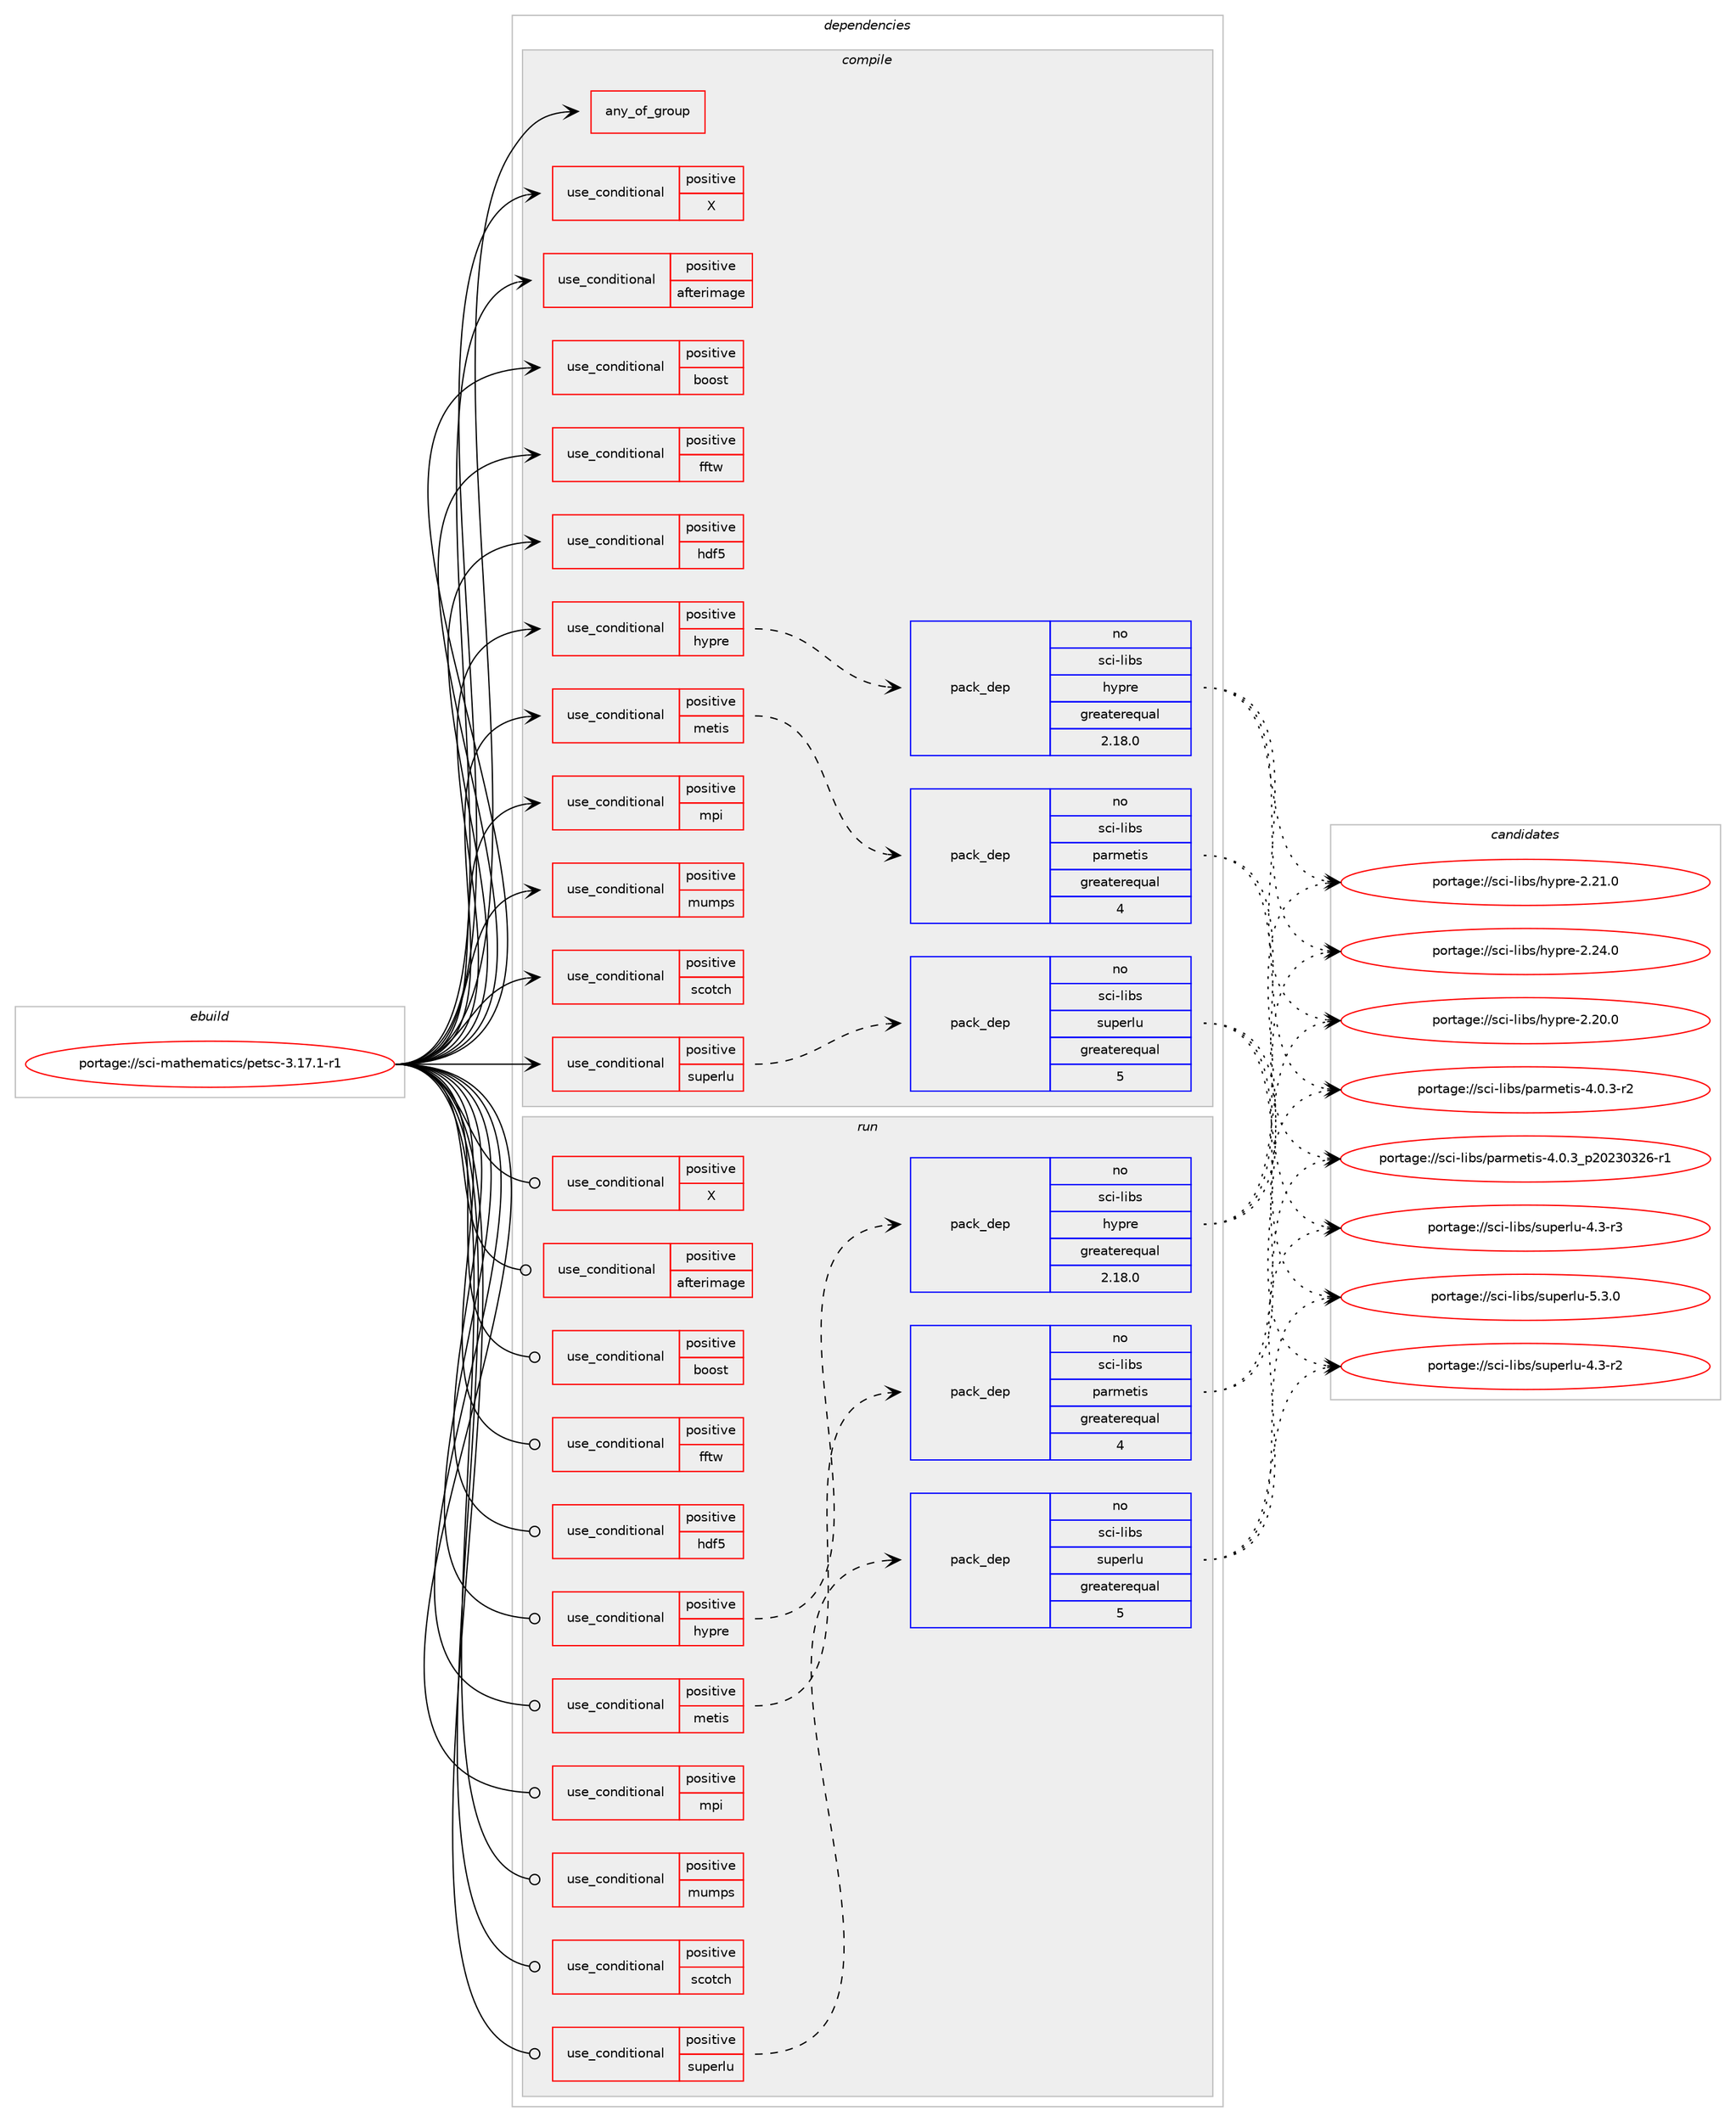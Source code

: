 digraph prolog {

# *************
# Graph options
# *************

newrank=true;
concentrate=true;
compound=true;
graph [rankdir=LR,fontname=Helvetica,fontsize=10,ranksep=1.5];#, ranksep=2.5, nodesep=0.2];
edge  [arrowhead=vee];
node  [fontname=Helvetica,fontsize=10];

# **********
# The ebuild
# **********

subgraph cluster_leftcol {
color=gray;
rank=same;
label=<<i>ebuild</i>>;
id [label="portage://sci-mathematics/petsc-3.17.1-r1", color=red, width=4, href="../sci-mathematics/petsc-3.17.1-r1.svg"];
}

# ****************
# The dependencies
# ****************

subgraph cluster_midcol {
color=gray;
label=<<i>dependencies</i>>;
subgraph cluster_compile {
fillcolor="#eeeeee";
style=filled;
label=<<i>compile</i>>;
subgraph any165 {
dependency16839 [label=<<TABLE BORDER="0" CELLBORDER="1" CELLSPACING="0" CELLPADDING="4"><TR><TD CELLPADDING="10">any_of_group</TD></TR></TABLE>>, shape=none, color=red];# *** BEGIN UNKNOWN DEPENDENCY TYPE (TODO) ***
# dependency16839 -> package_dependency(portage://sci-mathematics/petsc-3.17.1-r1,install,no,dev-lang,python,none,[,,],[slot(3.10)],[])
# *** END UNKNOWN DEPENDENCY TYPE (TODO) ***

# *** BEGIN UNKNOWN DEPENDENCY TYPE (TODO) ***
# dependency16839 -> package_dependency(portage://sci-mathematics/petsc-3.17.1-r1,install,no,dev-python,pypy3,none,[,,],[],[])
# *** END UNKNOWN DEPENDENCY TYPE (TODO) ***

}
id:e -> dependency16839:w [weight=20,style="solid",arrowhead="vee"];
subgraph cond11503 {
dependency16840 [label=<<TABLE BORDER="0" CELLBORDER="1" CELLSPACING="0" CELLPADDING="4"><TR><TD ROWSPAN="3" CELLPADDING="10">use_conditional</TD></TR><TR><TD>positive</TD></TR><TR><TD>X</TD></TR></TABLE>>, shape=none, color=red];
# *** BEGIN UNKNOWN DEPENDENCY TYPE (TODO) ***
# dependency16840 -> package_dependency(portage://sci-mathematics/petsc-3.17.1-r1,install,no,x11-libs,libX11,none,[,,],[],[])
# *** END UNKNOWN DEPENDENCY TYPE (TODO) ***

}
id:e -> dependency16840:w [weight=20,style="solid",arrowhead="vee"];
subgraph cond11504 {
dependency16841 [label=<<TABLE BORDER="0" CELLBORDER="1" CELLSPACING="0" CELLPADDING="4"><TR><TD ROWSPAN="3" CELLPADDING="10">use_conditional</TD></TR><TR><TD>positive</TD></TR><TR><TD>afterimage</TD></TR></TABLE>>, shape=none, color=red];
# *** BEGIN UNKNOWN DEPENDENCY TYPE (TODO) ***
# dependency16841 -> package_dependency(portage://sci-mathematics/petsc-3.17.1-r1,install,no,media-libs,libafterimage,none,[,,],[],[])
# *** END UNKNOWN DEPENDENCY TYPE (TODO) ***

}
id:e -> dependency16841:w [weight=20,style="solid",arrowhead="vee"];
subgraph cond11505 {
dependency16842 [label=<<TABLE BORDER="0" CELLBORDER="1" CELLSPACING="0" CELLPADDING="4"><TR><TD ROWSPAN="3" CELLPADDING="10">use_conditional</TD></TR><TR><TD>positive</TD></TR><TR><TD>boost</TD></TR></TABLE>>, shape=none, color=red];
# *** BEGIN UNKNOWN DEPENDENCY TYPE (TODO) ***
# dependency16842 -> package_dependency(portage://sci-mathematics/petsc-3.17.1-r1,install,no,dev-libs,boost,none,[,,],[],[])
# *** END UNKNOWN DEPENDENCY TYPE (TODO) ***

}
id:e -> dependency16842:w [weight=20,style="solid",arrowhead="vee"];
subgraph cond11506 {
dependency16843 [label=<<TABLE BORDER="0" CELLBORDER="1" CELLSPACING="0" CELLPADDING="4"><TR><TD ROWSPAN="3" CELLPADDING="10">use_conditional</TD></TR><TR><TD>positive</TD></TR><TR><TD>fftw</TD></TR></TABLE>>, shape=none, color=red];
# *** BEGIN UNKNOWN DEPENDENCY TYPE (TODO) ***
# dependency16843 -> package_dependency(portage://sci-mathematics/petsc-3.17.1-r1,install,no,sci-libs,fftw,none,[,,],[slot(3.0)],[use(optenable(mpi),none)])
# *** END UNKNOWN DEPENDENCY TYPE (TODO) ***

}
id:e -> dependency16843:w [weight=20,style="solid",arrowhead="vee"];
subgraph cond11507 {
dependency16844 [label=<<TABLE BORDER="0" CELLBORDER="1" CELLSPACING="0" CELLPADDING="4"><TR><TD ROWSPAN="3" CELLPADDING="10">use_conditional</TD></TR><TR><TD>positive</TD></TR><TR><TD>hdf5</TD></TR></TABLE>>, shape=none, color=red];
# *** BEGIN UNKNOWN DEPENDENCY TYPE (TODO) ***
# dependency16844 -> package_dependency(portage://sci-mathematics/petsc-3.17.1-r1,install,no,sci-libs,hdf5,none,[,,],[],[use(optenable(mpi),none)])
# *** END UNKNOWN DEPENDENCY TYPE (TODO) ***

}
id:e -> dependency16844:w [weight=20,style="solid",arrowhead="vee"];
subgraph cond11508 {
dependency16845 [label=<<TABLE BORDER="0" CELLBORDER="1" CELLSPACING="0" CELLPADDING="4"><TR><TD ROWSPAN="3" CELLPADDING="10">use_conditional</TD></TR><TR><TD>positive</TD></TR><TR><TD>hypre</TD></TR></TABLE>>, shape=none, color=red];
subgraph pack5168 {
dependency16846 [label=<<TABLE BORDER="0" CELLBORDER="1" CELLSPACING="0" CELLPADDING="4" WIDTH="220"><TR><TD ROWSPAN="6" CELLPADDING="30">pack_dep</TD></TR><TR><TD WIDTH="110">no</TD></TR><TR><TD>sci-libs</TD></TR><TR><TD>hypre</TD></TR><TR><TD>greaterequal</TD></TR><TR><TD>2.18.0</TD></TR></TABLE>>, shape=none, color=blue];
}
dependency16845:e -> dependency16846:w [weight=20,style="dashed",arrowhead="vee"];
}
id:e -> dependency16845:w [weight=20,style="solid",arrowhead="vee"];
subgraph cond11509 {
dependency16847 [label=<<TABLE BORDER="0" CELLBORDER="1" CELLSPACING="0" CELLPADDING="4"><TR><TD ROWSPAN="3" CELLPADDING="10">use_conditional</TD></TR><TR><TD>positive</TD></TR><TR><TD>metis</TD></TR></TABLE>>, shape=none, color=red];
subgraph pack5169 {
dependency16848 [label=<<TABLE BORDER="0" CELLBORDER="1" CELLSPACING="0" CELLPADDING="4" WIDTH="220"><TR><TD ROWSPAN="6" CELLPADDING="30">pack_dep</TD></TR><TR><TD WIDTH="110">no</TD></TR><TR><TD>sci-libs</TD></TR><TR><TD>parmetis</TD></TR><TR><TD>greaterequal</TD></TR><TR><TD>4</TD></TR></TABLE>>, shape=none, color=blue];
}
dependency16847:e -> dependency16848:w [weight=20,style="dashed",arrowhead="vee"];
}
id:e -> dependency16847:w [weight=20,style="solid",arrowhead="vee"];
subgraph cond11510 {
dependency16849 [label=<<TABLE BORDER="0" CELLBORDER="1" CELLSPACING="0" CELLPADDING="4"><TR><TD ROWSPAN="3" CELLPADDING="10">use_conditional</TD></TR><TR><TD>positive</TD></TR><TR><TD>mpi</TD></TR></TABLE>>, shape=none, color=red];
# *** BEGIN UNKNOWN DEPENDENCY TYPE (TODO) ***
# dependency16849 -> package_dependency(portage://sci-mathematics/petsc-3.17.1-r1,install,no,virtual,mpi,none,[,,],[],[use(optenable(fortran),none)])
# *** END UNKNOWN DEPENDENCY TYPE (TODO) ***

}
id:e -> dependency16849:w [weight=20,style="solid",arrowhead="vee"];
subgraph cond11511 {
dependency16850 [label=<<TABLE BORDER="0" CELLBORDER="1" CELLSPACING="0" CELLPADDING="4"><TR><TD ROWSPAN="3" CELLPADDING="10">use_conditional</TD></TR><TR><TD>positive</TD></TR><TR><TD>mumps</TD></TR></TABLE>>, shape=none, color=red];
# *** BEGIN UNKNOWN DEPENDENCY TYPE (TODO) ***
# dependency16850 -> package_dependency(portage://sci-mathematics/petsc-3.17.1-r1,install,no,sci-libs,mumps,none,[,,],[],[use(optenable(mpi),none)])
# *** END UNKNOWN DEPENDENCY TYPE (TODO) ***

# *** BEGIN UNKNOWN DEPENDENCY TYPE (TODO) ***
# dependency16850 -> package_dependency(portage://sci-mathematics/petsc-3.17.1-r1,install,no,sci-libs,scalapack,none,[,,],[],[])
# *** END UNKNOWN DEPENDENCY TYPE (TODO) ***

}
id:e -> dependency16850:w [weight=20,style="solid",arrowhead="vee"];
subgraph cond11512 {
dependency16851 [label=<<TABLE BORDER="0" CELLBORDER="1" CELLSPACING="0" CELLPADDING="4"><TR><TD ROWSPAN="3" CELLPADDING="10">use_conditional</TD></TR><TR><TD>positive</TD></TR><TR><TD>scotch</TD></TR></TABLE>>, shape=none, color=red];
# *** BEGIN UNKNOWN DEPENDENCY TYPE (TODO) ***
# dependency16851 -> package_dependency(portage://sci-mathematics/petsc-3.17.1-r1,install,no,sci-libs,scotch,none,[,,],[],[use(optenable(int64),none),use(optenable(mpi),none)])
# *** END UNKNOWN DEPENDENCY TYPE (TODO) ***

}
id:e -> dependency16851:w [weight=20,style="solid",arrowhead="vee"];
subgraph cond11513 {
dependency16852 [label=<<TABLE BORDER="0" CELLBORDER="1" CELLSPACING="0" CELLPADDING="4"><TR><TD ROWSPAN="3" CELLPADDING="10">use_conditional</TD></TR><TR><TD>positive</TD></TR><TR><TD>superlu</TD></TR></TABLE>>, shape=none, color=red];
subgraph pack5170 {
dependency16853 [label=<<TABLE BORDER="0" CELLBORDER="1" CELLSPACING="0" CELLPADDING="4" WIDTH="220"><TR><TD ROWSPAN="6" CELLPADDING="30">pack_dep</TD></TR><TR><TD WIDTH="110">no</TD></TR><TR><TD>sci-libs</TD></TR><TR><TD>superlu</TD></TR><TR><TD>greaterequal</TD></TR><TR><TD>5</TD></TR></TABLE>>, shape=none, color=blue];
}
dependency16852:e -> dependency16853:w [weight=20,style="dashed",arrowhead="vee"];
}
id:e -> dependency16852:w [weight=20,style="solid",arrowhead="vee"];
# *** BEGIN UNKNOWN DEPENDENCY TYPE (TODO) ***
# id -> package_dependency(portage://sci-mathematics/petsc-3.17.1-r1,install,no,virtual,blas,none,[,,],[],[])
# *** END UNKNOWN DEPENDENCY TYPE (TODO) ***

# *** BEGIN UNKNOWN DEPENDENCY TYPE (TODO) ***
# id -> package_dependency(portage://sci-mathematics/petsc-3.17.1-r1,install,no,virtual,fortran,none,[,,],[],[])
# *** END UNKNOWN DEPENDENCY TYPE (TODO) ***

# *** BEGIN UNKNOWN DEPENDENCY TYPE (TODO) ***
# id -> package_dependency(portage://sci-mathematics/petsc-3.17.1-r1,install,no,virtual,lapack,none,[,,],[],[])
# *** END UNKNOWN DEPENDENCY TYPE (TODO) ***

}
subgraph cluster_compileandrun {
fillcolor="#eeeeee";
style=filled;
label=<<i>compile and run</i>>;
}
subgraph cluster_run {
fillcolor="#eeeeee";
style=filled;
label=<<i>run</i>>;
subgraph cond11514 {
dependency16854 [label=<<TABLE BORDER="0" CELLBORDER="1" CELLSPACING="0" CELLPADDING="4"><TR><TD ROWSPAN="3" CELLPADDING="10">use_conditional</TD></TR><TR><TD>positive</TD></TR><TR><TD>X</TD></TR></TABLE>>, shape=none, color=red];
# *** BEGIN UNKNOWN DEPENDENCY TYPE (TODO) ***
# dependency16854 -> package_dependency(portage://sci-mathematics/petsc-3.17.1-r1,run,no,x11-libs,libX11,none,[,,],[],[])
# *** END UNKNOWN DEPENDENCY TYPE (TODO) ***

}
id:e -> dependency16854:w [weight=20,style="solid",arrowhead="odot"];
subgraph cond11515 {
dependency16855 [label=<<TABLE BORDER="0" CELLBORDER="1" CELLSPACING="0" CELLPADDING="4"><TR><TD ROWSPAN="3" CELLPADDING="10">use_conditional</TD></TR><TR><TD>positive</TD></TR><TR><TD>afterimage</TD></TR></TABLE>>, shape=none, color=red];
# *** BEGIN UNKNOWN DEPENDENCY TYPE (TODO) ***
# dependency16855 -> package_dependency(portage://sci-mathematics/petsc-3.17.1-r1,run,no,media-libs,libafterimage,none,[,,],[],[])
# *** END UNKNOWN DEPENDENCY TYPE (TODO) ***

}
id:e -> dependency16855:w [weight=20,style="solid",arrowhead="odot"];
subgraph cond11516 {
dependency16856 [label=<<TABLE BORDER="0" CELLBORDER="1" CELLSPACING="0" CELLPADDING="4"><TR><TD ROWSPAN="3" CELLPADDING="10">use_conditional</TD></TR><TR><TD>positive</TD></TR><TR><TD>boost</TD></TR></TABLE>>, shape=none, color=red];
# *** BEGIN UNKNOWN DEPENDENCY TYPE (TODO) ***
# dependency16856 -> package_dependency(portage://sci-mathematics/petsc-3.17.1-r1,run,no,dev-libs,boost,none,[,,],[],[])
# *** END UNKNOWN DEPENDENCY TYPE (TODO) ***

}
id:e -> dependency16856:w [weight=20,style="solid",arrowhead="odot"];
subgraph cond11517 {
dependency16857 [label=<<TABLE BORDER="0" CELLBORDER="1" CELLSPACING="0" CELLPADDING="4"><TR><TD ROWSPAN="3" CELLPADDING="10">use_conditional</TD></TR><TR><TD>positive</TD></TR><TR><TD>fftw</TD></TR></TABLE>>, shape=none, color=red];
# *** BEGIN UNKNOWN DEPENDENCY TYPE (TODO) ***
# dependency16857 -> package_dependency(portage://sci-mathematics/petsc-3.17.1-r1,run,no,sci-libs,fftw,none,[,,],[slot(3.0)],[use(optenable(mpi),none)])
# *** END UNKNOWN DEPENDENCY TYPE (TODO) ***

}
id:e -> dependency16857:w [weight=20,style="solid",arrowhead="odot"];
subgraph cond11518 {
dependency16858 [label=<<TABLE BORDER="0" CELLBORDER="1" CELLSPACING="0" CELLPADDING="4"><TR><TD ROWSPAN="3" CELLPADDING="10">use_conditional</TD></TR><TR><TD>positive</TD></TR><TR><TD>hdf5</TD></TR></TABLE>>, shape=none, color=red];
# *** BEGIN UNKNOWN DEPENDENCY TYPE (TODO) ***
# dependency16858 -> package_dependency(portage://sci-mathematics/petsc-3.17.1-r1,run,no,sci-libs,hdf5,none,[,,],[],[use(optenable(mpi),none)])
# *** END UNKNOWN DEPENDENCY TYPE (TODO) ***

}
id:e -> dependency16858:w [weight=20,style="solid",arrowhead="odot"];
subgraph cond11519 {
dependency16859 [label=<<TABLE BORDER="0" CELLBORDER="1" CELLSPACING="0" CELLPADDING="4"><TR><TD ROWSPAN="3" CELLPADDING="10">use_conditional</TD></TR><TR><TD>positive</TD></TR><TR><TD>hypre</TD></TR></TABLE>>, shape=none, color=red];
subgraph pack5171 {
dependency16860 [label=<<TABLE BORDER="0" CELLBORDER="1" CELLSPACING="0" CELLPADDING="4" WIDTH="220"><TR><TD ROWSPAN="6" CELLPADDING="30">pack_dep</TD></TR><TR><TD WIDTH="110">no</TD></TR><TR><TD>sci-libs</TD></TR><TR><TD>hypre</TD></TR><TR><TD>greaterequal</TD></TR><TR><TD>2.18.0</TD></TR></TABLE>>, shape=none, color=blue];
}
dependency16859:e -> dependency16860:w [weight=20,style="dashed",arrowhead="vee"];
}
id:e -> dependency16859:w [weight=20,style="solid",arrowhead="odot"];
subgraph cond11520 {
dependency16861 [label=<<TABLE BORDER="0" CELLBORDER="1" CELLSPACING="0" CELLPADDING="4"><TR><TD ROWSPAN="3" CELLPADDING="10">use_conditional</TD></TR><TR><TD>positive</TD></TR><TR><TD>metis</TD></TR></TABLE>>, shape=none, color=red];
subgraph pack5172 {
dependency16862 [label=<<TABLE BORDER="0" CELLBORDER="1" CELLSPACING="0" CELLPADDING="4" WIDTH="220"><TR><TD ROWSPAN="6" CELLPADDING="30">pack_dep</TD></TR><TR><TD WIDTH="110">no</TD></TR><TR><TD>sci-libs</TD></TR><TR><TD>parmetis</TD></TR><TR><TD>greaterequal</TD></TR><TR><TD>4</TD></TR></TABLE>>, shape=none, color=blue];
}
dependency16861:e -> dependency16862:w [weight=20,style="dashed",arrowhead="vee"];
}
id:e -> dependency16861:w [weight=20,style="solid",arrowhead="odot"];
subgraph cond11521 {
dependency16863 [label=<<TABLE BORDER="0" CELLBORDER="1" CELLSPACING="0" CELLPADDING="4"><TR><TD ROWSPAN="3" CELLPADDING="10">use_conditional</TD></TR><TR><TD>positive</TD></TR><TR><TD>mpi</TD></TR></TABLE>>, shape=none, color=red];
# *** BEGIN UNKNOWN DEPENDENCY TYPE (TODO) ***
# dependency16863 -> package_dependency(portage://sci-mathematics/petsc-3.17.1-r1,run,no,virtual,mpi,none,[,,],[],[use(optenable(fortran),none)])
# *** END UNKNOWN DEPENDENCY TYPE (TODO) ***

}
id:e -> dependency16863:w [weight=20,style="solid",arrowhead="odot"];
subgraph cond11522 {
dependency16864 [label=<<TABLE BORDER="0" CELLBORDER="1" CELLSPACING="0" CELLPADDING="4"><TR><TD ROWSPAN="3" CELLPADDING="10">use_conditional</TD></TR><TR><TD>positive</TD></TR><TR><TD>mumps</TD></TR></TABLE>>, shape=none, color=red];
# *** BEGIN UNKNOWN DEPENDENCY TYPE (TODO) ***
# dependency16864 -> package_dependency(portage://sci-mathematics/petsc-3.17.1-r1,run,no,sci-libs,mumps,none,[,,],[],[use(optenable(mpi),none)])
# *** END UNKNOWN DEPENDENCY TYPE (TODO) ***

# *** BEGIN UNKNOWN DEPENDENCY TYPE (TODO) ***
# dependency16864 -> package_dependency(portage://sci-mathematics/petsc-3.17.1-r1,run,no,sci-libs,scalapack,none,[,,],[],[])
# *** END UNKNOWN DEPENDENCY TYPE (TODO) ***

}
id:e -> dependency16864:w [weight=20,style="solid",arrowhead="odot"];
subgraph cond11523 {
dependency16865 [label=<<TABLE BORDER="0" CELLBORDER="1" CELLSPACING="0" CELLPADDING="4"><TR><TD ROWSPAN="3" CELLPADDING="10">use_conditional</TD></TR><TR><TD>positive</TD></TR><TR><TD>scotch</TD></TR></TABLE>>, shape=none, color=red];
# *** BEGIN UNKNOWN DEPENDENCY TYPE (TODO) ***
# dependency16865 -> package_dependency(portage://sci-mathematics/petsc-3.17.1-r1,run,no,sci-libs,scotch,none,[,,],[],[use(optenable(int64),none),use(optenable(mpi),none)])
# *** END UNKNOWN DEPENDENCY TYPE (TODO) ***

}
id:e -> dependency16865:w [weight=20,style="solid",arrowhead="odot"];
subgraph cond11524 {
dependency16866 [label=<<TABLE BORDER="0" CELLBORDER="1" CELLSPACING="0" CELLPADDING="4"><TR><TD ROWSPAN="3" CELLPADDING="10">use_conditional</TD></TR><TR><TD>positive</TD></TR><TR><TD>superlu</TD></TR></TABLE>>, shape=none, color=red];
subgraph pack5173 {
dependency16867 [label=<<TABLE BORDER="0" CELLBORDER="1" CELLSPACING="0" CELLPADDING="4" WIDTH="220"><TR><TD ROWSPAN="6" CELLPADDING="30">pack_dep</TD></TR><TR><TD WIDTH="110">no</TD></TR><TR><TD>sci-libs</TD></TR><TR><TD>superlu</TD></TR><TR><TD>greaterequal</TD></TR><TR><TD>5</TD></TR></TABLE>>, shape=none, color=blue];
}
dependency16866:e -> dependency16867:w [weight=20,style="dashed",arrowhead="vee"];
}
id:e -> dependency16866:w [weight=20,style="solid",arrowhead="odot"];
# *** BEGIN UNKNOWN DEPENDENCY TYPE (TODO) ***
# id -> package_dependency(portage://sci-mathematics/petsc-3.17.1-r1,run,no,virtual,blas,none,[,,],[],[])
# *** END UNKNOWN DEPENDENCY TYPE (TODO) ***

# *** BEGIN UNKNOWN DEPENDENCY TYPE (TODO) ***
# id -> package_dependency(portage://sci-mathematics/petsc-3.17.1-r1,run,no,virtual,fortran,none,[,,],[],[])
# *** END UNKNOWN DEPENDENCY TYPE (TODO) ***

# *** BEGIN UNKNOWN DEPENDENCY TYPE (TODO) ***
# id -> package_dependency(portage://sci-mathematics/petsc-3.17.1-r1,run,no,virtual,lapack,none,[,,],[],[])
# *** END UNKNOWN DEPENDENCY TYPE (TODO) ***

}
}

# **************
# The candidates
# **************

subgraph cluster_choices {
rank=same;
color=gray;
label=<<i>candidates</i>>;

subgraph choice5168 {
color=black;
nodesep=1;
choice1159910545108105981154710412111211410145504650484648 [label="portage://sci-libs/hypre-2.20.0", color=red, width=4,href="../sci-libs/hypre-2.20.0.svg"];
choice1159910545108105981154710412111211410145504650494648 [label="portage://sci-libs/hypre-2.21.0", color=red, width=4,href="../sci-libs/hypre-2.21.0.svg"];
choice1159910545108105981154710412111211410145504650524648 [label="portage://sci-libs/hypre-2.24.0", color=red, width=4,href="../sci-libs/hypre-2.24.0.svg"];
dependency16846:e -> choice1159910545108105981154710412111211410145504650484648:w [style=dotted,weight="100"];
dependency16846:e -> choice1159910545108105981154710412111211410145504650494648:w [style=dotted,weight="100"];
dependency16846:e -> choice1159910545108105981154710412111211410145504650524648:w [style=dotted,weight="100"];
}
subgraph choice5169 {
color=black;
nodesep=1;
choice11599105451081059811547112971141091011161051154552464846514511450 [label="portage://sci-libs/parmetis-4.0.3-r2", color=red, width=4,href="../sci-libs/parmetis-4.0.3-r2.svg"];
choice11599105451081059811547112971141091011161051154552464846519511250485051485150544511449 [label="portage://sci-libs/parmetis-4.0.3_p20230326-r1", color=red, width=4,href="../sci-libs/parmetis-4.0.3_p20230326-r1.svg"];
dependency16848:e -> choice11599105451081059811547112971141091011161051154552464846514511450:w [style=dotted,weight="100"];
dependency16848:e -> choice11599105451081059811547112971141091011161051154552464846519511250485051485150544511449:w [style=dotted,weight="100"];
}
subgraph choice5170 {
color=black;
nodesep=1;
choice11599105451081059811547115117112101114108117455246514511450 [label="portage://sci-libs/superlu-4.3-r2", color=red, width=4,href="../sci-libs/superlu-4.3-r2.svg"];
choice11599105451081059811547115117112101114108117455246514511451 [label="portage://sci-libs/superlu-4.3-r3", color=red, width=4,href="../sci-libs/superlu-4.3-r3.svg"];
choice11599105451081059811547115117112101114108117455346514648 [label="portage://sci-libs/superlu-5.3.0", color=red, width=4,href="../sci-libs/superlu-5.3.0.svg"];
dependency16853:e -> choice11599105451081059811547115117112101114108117455246514511450:w [style=dotted,weight="100"];
dependency16853:e -> choice11599105451081059811547115117112101114108117455246514511451:w [style=dotted,weight="100"];
dependency16853:e -> choice11599105451081059811547115117112101114108117455346514648:w [style=dotted,weight="100"];
}
subgraph choice5171 {
color=black;
nodesep=1;
choice1159910545108105981154710412111211410145504650484648 [label="portage://sci-libs/hypre-2.20.0", color=red, width=4,href="../sci-libs/hypre-2.20.0.svg"];
choice1159910545108105981154710412111211410145504650494648 [label="portage://sci-libs/hypre-2.21.0", color=red, width=4,href="../sci-libs/hypre-2.21.0.svg"];
choice1159910545108105981154710412111211410145504650524648 [label="portage://sci-libs/hypre-2.24.0", color=red, width=4,href="../sci-libs/hypre-2.24.0.svg"];
dependency16860:e -> choice1159910545108105981154710412111211410145504650484648:w [style=dotted,weight="100"];
dependency16860:e -> choice1159910545108105981154710412111211410145504650494648:w [style=dotted,weight="100"];
dependency16860:e -> choice1159910545108105981154710412111211410145504650524648:w [style=dotted,weight="100"];
}
subgraph choice5172 {
color=black;
nodesep=1;
choice11599105451081059811547112971141091011161051154552464846514511450 [label="portage://sci-libs/parmetis-4.0.3-r2", color=red, width=4,href="../sci-libs/parmetis-4.0.3-r2.svg"];
choice11599105451081059811547112971141091011161051154552464846519511250485051485150544511449 [label="portage://sci-libs/parmetis-4.0.3_p20230326-r1", color=red, width=4,href="../sci-libs/parmetis-4.0.3_p20230326-r1.svg"];
dependency16862:e -> choice11599105451081059811547112971141091011161051154552464846514511450:w [style=dotted,weight="100"];
dependency16862:e -> choice11599105451081059811547112971141091011161051154552464846519511250485051485150544511449:w [style=dotted,weight="100"];
}
subgraph choice5173 {
color=black;
nodesep=1;
choice11599105451081059811547115117112101114108117455246514511450 [label="portage://sci-libs/superlu-4.3-r2", color=red, width=4,href="../sci-libs/superlu-4.3-r2.svg"];
choice11599105451081059811547115117112101114108117455246514511451 [label="portage://sci-libs/superlu-4.3-r3", color=red, width=4,href="../sci-libs/superlu-4.3-r3.svg"];
choice11599105451081059811547115117112101114108117455346514648 [label="portage://sci-libs/superlu-5.3.0", color=red, width=4,href="../sci-libs/superlu-5.3.0.svg"];
dependency16867:e -> choice11599105451081059811547115117112101114108117455246514511450:w [style=dotted,weight="100"];
dependency16867:e -> choice11599105451081059811547115117112101114108117455246514511451:w [style=dotted,weight="100"];
dependency16867:e -> choice11599105451081059811547115117112101114108117455346514648:w [style=dotted,weight="100"];
}
}

}
